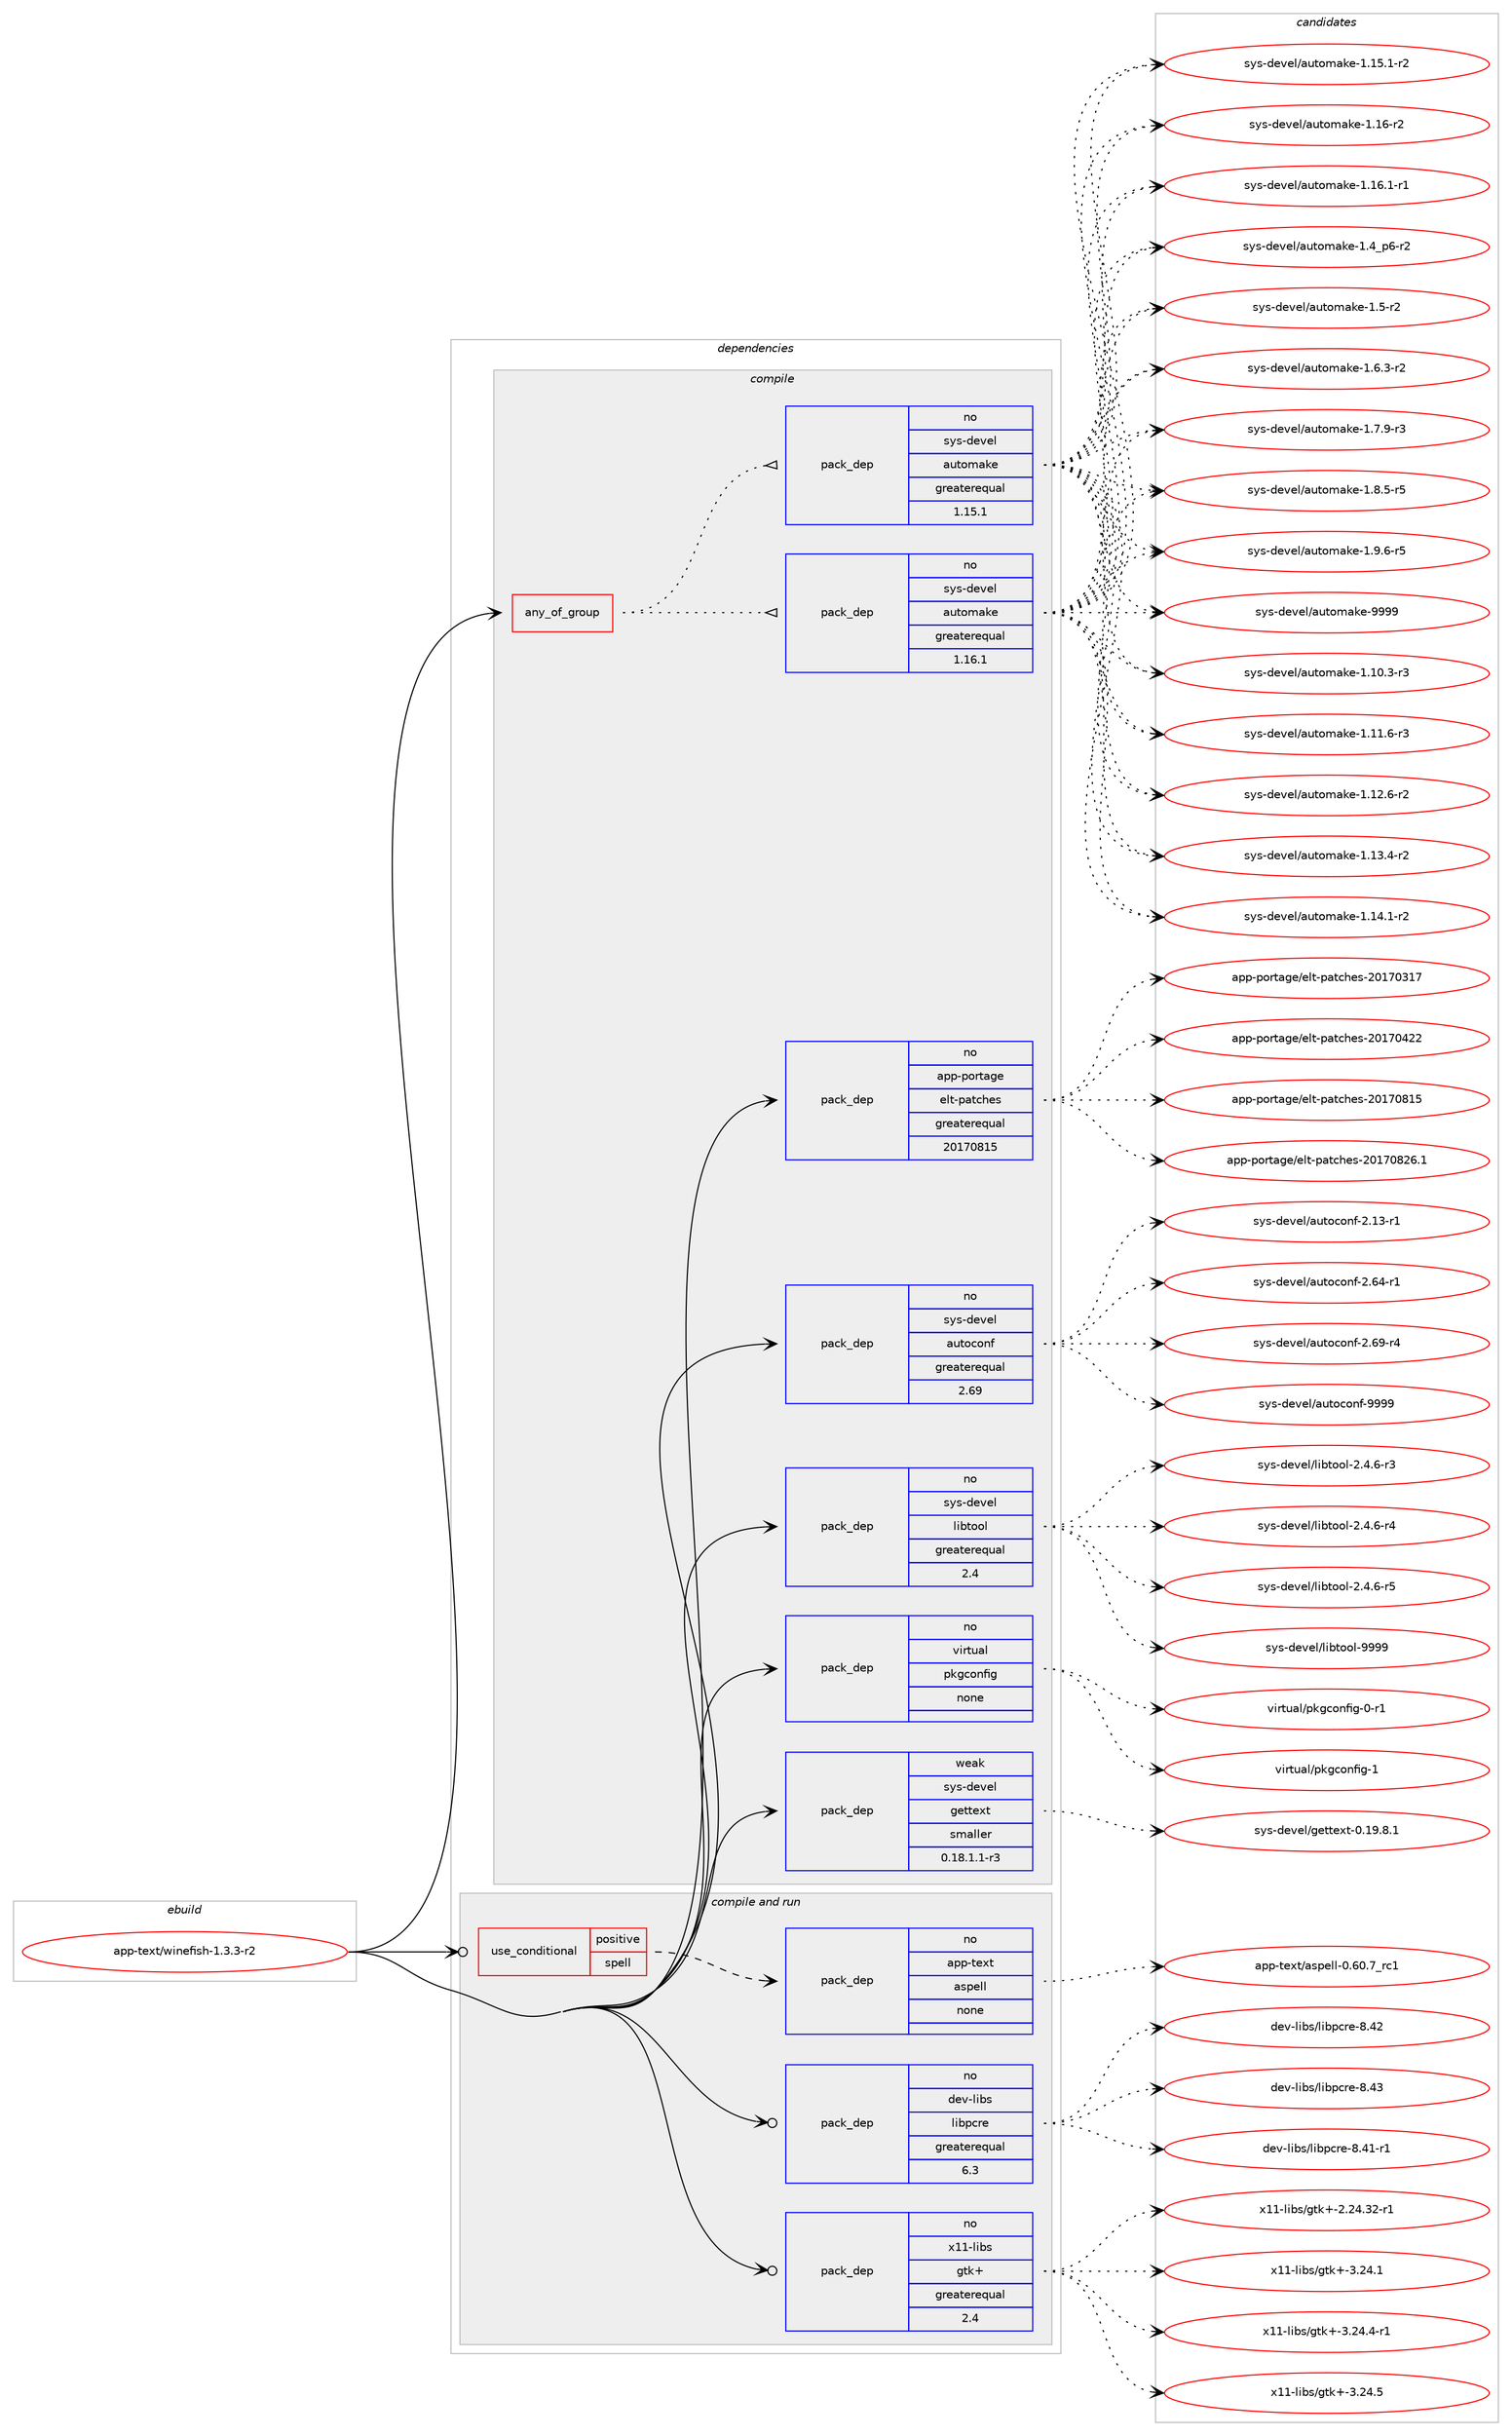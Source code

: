 digraph prolog {

# *************
# Graph options
# *************

newrank=true;
concentrate=true;
compound=true;
graph [rankdir=LR,fontname=Helvetica,fontsize=10,ranksep=1.5];#, ranksep=2.5, nodesep=0.2];
edge  [arrowhead=vee];
node  [fontname=Helvetica,fontsize=10];

# **********
# The ebuild
# **********

subgraph cluster_leftcol {
color=gray;
rank=same;
label=<<i>ebuild</i>>;
id [label="app-text/winefish-1.3.3-r2", color=red, width=4, href="../app-text/winefish-1.3.3-r2.svg"];
}

# ****************
# The dependencies
# ****************

subgraph cluster_midcol {
color=gray;
label=<<i>dependencies</i>>;
subgraph cluster_compile {
fillcolor="#eeeeee";
style=filled;
label=<<i>compile</i>>;
subgraph any20019 {
dependency1313270 [label=<<TABLE BORDER="0" CELLBORDER="1" CELLSPACING="0" CELLPADDING="4"><TR><TD CELLPADDING="10">any_of_group</TD></TR></TABLE>>, shape=none, color=red];subgraph pack936427 {
dependency1313271 [label=<<TABLE BORDER="0" CELLBORDER="1" CELLSPACING="0" CELLPADDING="4" WIDTH="220"><TR><TD ROWSPAN="6" CELLPADDING="30">pack_dep</TD></TR><TR><TD WIDTH="110">no</TD></TR><TR><TD>sys-devel</TD></TR><TR><TD>automake</TD></TR><TR><TD>greaterequal</TD></TR><TR><TD>1.16.1</TD></TR></TABLE>>, shape=none, color=blue];
}
dependency1313270:e -> dependency1313271:w [weight=20,style="dotted",arrowhead="oinv"];
subgraph pack936428 {
dependency1313272 [label=<<TABLE BORDER="0" CELLBORDER="1" CELLSPACING="0" CELLPADDING="4" WIDTH="220"><TR><TD ROWSPAN="6" CELLPADDING="30">pack_dep</TD></TR><TR><TD WIDTH="110">no</TD></TR><TR><TD>sys-devel</TD></TR><TR><TD>automake</TD></TR><TR><TD>greaterequal</TD></TR><TR><TD>1.15.1</TD></TR></TABLE>>, shape=none, color=blue];
}
dependency1313270:e -> dependency1313272:w [weight=20,style="dotted",arrowhead="oinv"];
}
id:e -> dependency1313270:w [weight=20,style="solid",arrowhead="vee"];
subgraph pack936429 {
dependency1313273 [label=<<TABLE BORDER="0" CELLBORDER="1" CELLSPACING="0" CELLPADDING="4" WIDTH="220"><TR><TD ROWSPAN="6" CELLPADDING="30">pack_dep</TD></TR><TR><TD WIDTH="110">no</TD></TR><TR><TD>app-portage</TD></TR><TR><TD>elt-patches</TD></TR><TR><TD>greaterequal</TD></TR><TR><TD>20170815</TD></TR></TABLE>>, shape=none, color=blue];
}
id:e -> dependency1313273:w [weight=20,style="solid",arrowhead="vee"];
subgraph pack936430 {
dependency1313274 [label=<<TABLE BORDER="0" CELLBORDER="1" CELLSPACING="0" CELLPADDING="4" WIDTH="220"><TR><TD ROWSPAN="6" CELLPADDING="30">pack_dep</TD></TR><TR><TD WIDTH="110">no</TD></TR><TR><TD>sys-devel</TD></TR><TR><TD>autoconf</TD></TR><TR><TD>greaterequal</TD></TR><TR><TD>2.69</TD></TR></TABLE>>, shape=none, color=blue];
}
id:e -> dependency1313274:w [weight=20,style="solid",arrowhead="vee"];
subgraph pack936431 {
dependency1313275 [label=<<TABLE BORDER="0" CELLBORDER="1" CELLSPACING="0" CELLPADDING="4" WIDTH="220"><TR><TD ROWSPAN="6" CELLPADDING="30">pack_dep</TD></TR><TR><TD WIDTH="110">no</TD></TR><TR><TD>sys-devel</TD></TR><TR><TD>libtool</TD></TR><TR><TD>greaterequal</TD></TR><TR><TD>2.4</TD></TR></TABLE>>, shape=none, color=blue];
}
id:e -> dependency1313275:w [weight=20,style="solid",arrowhead="vee"];
subgraph pack936432 {
dependency1313276 [label=<<TABLE BORDER="0" CELLBORDER="1" CELLSPACING="0" CELLPADDING="4" WIDTH="220"><TR><TD ROWSPAN="6" CELLPADDING="30">pack_dep</TD></TR><TR><TD WIDTH="110">no</TD></TR><TR><TD>virtual</TD></TR><TR><TD>pkgconfig</TD></TR><TR><TD>none</TD></TR><TR><TD></TD></TR></TABLE>>, shape=none, color=blue];
}
id:e -> dependency1313276:w [weight=20,style="solid",arrowhead="vee"];
subgraph pack936433 {
dependency1313277 [label=<<TABLE BORDER="0" CELLBORDER="1" CELLSPACING="0" CELLPADDING="4" WIDTH="220"><TR><TD ROWSPAN="6" CELLPADDING="30">pack_dep</TD></TR><TR><TD WIDTH="110">weak</TD></TR><TR><TD>sys-devel</TD></TR><TR><TD>gettext</TD></TR><TR><TD>smaller</TD></TR><TR><TD>0.18.1.1-r3</TD></TR></TABLE>>, shape=none, color=blue];
}
id:e -> dependency1313277:w [weight=20,style="solid",arrowhead="vee"];
}
subgraph cluster_compileandrun {
fillcolor="#eeeeee";
style=filled;
label=<<i>compile and run</i>>;
subgraph cond356275 {
dependency1313278 [label=<<TABLE BORDER="0" CELLBORDER="1" CELLSPACING="0" CELLPADDING="4"><TR><TD ROWSPAN="3" CELLPADDING="10">use_conditional</TD></TR><TR><TD>positive</TD></TR><TR><TD>spell</TD></TR></TABLE>>, shape=none, color=red];
subgraph pack936434 {
dependency1313279 [label=<<TABLE BORDER="0" CELLBORDER="1" CELLSPACING="0" CELLPADDING="4" WIDTH="220"><TR><TD ROWSPAN="6" CELLPADDING="30">pack_dep</TD></TR><TR><TD WIDTH="110">no</TD></TR><TR><TD>app-text</TD></TR><TR><TD>aspell</TD></TR><TR><TD>none</TD></TR><TR><TD></TD></TR></TABLE>>, shape=none, color=blue];
}
dependency1313278:e -> dependency1313279:w [weight=20,style="dashed",arrowhead="vee"];
}
id:e -> dependency1313278:w [weight=20,style="solid",arrowhead="odotvee"];
subgraph pack936435 {
dependency1313280 [label=<<TABLE BORDER="0" CELLBORDER="1" CELLSPACING="0" CELLPADDING="4" WIDTH="220"><TR><TD ROWSPAN="6" CELLPADDING="30">pack_dep</TD></TR><TR><TD WIDTH="110">no</TD></TR><TR><TD>dev-libs</TD></TR><TR><TD>libpcre</TD></TR><TR><TD>greaterequal</TD></TR><TR><TD>6.3</TD></TR></TABLE>>, shape=none, color=blue];
}
id:e -> dependency1313280:w [weight=20,style="solid",arrowhead="odotvee"];
subgraph pack936436 {
dependency1313281 [label=<<TABLE BORDER="0" CELLBORDER="1" CELLSPACING="0" CELLPADDING="4" WIDTH="220"><TR><TD ROWSPAN="6" CELLPADDING="30">pack_dep</TD></TR><TR><TD WIDTH="110">no</TD></TR><TR><TD>x11-libs</TD></TR><TR><TD>gtk+</TD></TR><TR><TD>greaterequal</TD></TR><TR><TD>2.4</TD></TR></TABLE>>, shape=none, color=blue];
}
id:e -> dependency1313281:w [weight=20,style="solid",arrowhead="odotvee"];
}
subgraph cluster_run {
fillcolor="#eeeeee";
style=filled;
label=<<i>run</i>>;
}
}

# **************
# The candidates
# **************

subgraph cluster_choices {
rank=same;
color=gray;
label=<<i>candidates</i>>;

subgraph choice936427 {
color=black;
nodesep=1;
choice11512111545100101118101108479711711611110997107101454946494846514511451 [label="sys-devel/automake-1.10.3-r3", color=red, width=4,href="../sys-devel/automake-1.10.3-r3.svg"];
choice11512111545100101118101108479711711611110997107101454946494946544511451 [label="sys-devel/automake-1.11.6-r3", color=red, width=4,href="../sys-devel/automake-1.11.6-r3.svg"];
choice11512111545100101118101108479711711611110997107101454946495046544511450 [label="sys-devel/automake-1.12.6-r2", color=red, width=4,href="../sys-devel/automake-1.12.6-r2.svg"];
choice11512111545100101118101108479711711611110997107101454946495146524511450 [label="sys-devel/automake-1.13.4-r2", color=red, width=4,href="../sys-devel/automake-1.13.4-r2.svg"];
choice11512111545100101118101108479711711611110997107101454946495246494511450 [label="sys-devel/automake-1.14.1-r2", color=red, width=4,href="../sys-devel/automake-1.14.1-r2.svg"];
choice11512111545100101118101108479711711611110997107101454946495346494511450 [label="sys-devel/automake-1.15.1-r2", color=red, width=4,href="../sys-devel/automake-1.15.1-r2.svg"];
choice1151211154510010111810110847971171161111099710710145494649544511450 [label="sys-devel/automake-1.16-r2", color=red, width=4,href="../sys-devel/automake-1.16-r2.svg"];
choice11512111545100101118101108479711711611110997107101454946495446494511449 [label="sys-devel/automake-1.16.1-r1", color=red, width=4,href="../sys-devel/automake-1.16.1-r1.svg"];
choice115121115451001011181011084797117116111109971071014549465295112544511450 [label="sys-devel/automake-1.4_p6-r2", color=red, width=4,href="../sys-devel/automake-1.4_p6-r2.svg"];
choice11512111545100101118101108479711711611110997107101454946534511450 [label="sys-devel/automake-1.5-r2", color=red, width=4,href="../sys-devel/automake-1.5-r2.svg"];
choice115121115451001011181011084797117116111109971071014549465446514511450 [label="sys-devel/automake-1.6.3-r2", color=red, width=4,href="../sys-devel/automake-1.6.3-r2.svg"];
choice115121115451001011181011084797117116111109971071014549465546574511451 [label="sys-devel/automake-1.7.9-r3", color=red, width=4,href="../sys-devel/automake-1.7.9-r3.svg"];
choice115121115451001011181011084797117116111109971071014549465646534511453 [label="sys-devel/automake-1.8.5-r5", color=red, width=4,href="../sys-devel/automake-1.8.5-r5.svg"];
choice115121115451001011181011084797117116111109971071014549465746544511453 [label="sys-devel/automake-1.9.6-r5", color=red, width=4,href="../sys-devel/automake-1.9.6-r5.svg"];
choice115121115451001011181011084797117116111109971071014557575757 [label="sys-devel/automake-9999", color=red, width=4,href="../sys-devel/automake-9999.svg"];
dependency1313271:e -> choice11512111545100101118101108479711711611110997107101454946494846514511451:w [style=dotted,weight="100"];
dependency1313271:e -> choice11512111545100101118101108479711711611110997107101454946494946544511451:w [style=dotted,weight="100"];
dependency1313271:e -> choice11512111545100101118101108479711711611110997107101454946495046544511450:w [style=dotted,weight="100"];
dependency1313271:e -> choice11512111545100101118101108479711711611110997107101454946495146524511450:w [style=dotted,weight="100"];
dependency1313271:e -> choice11512111545100101118101108479711711611110997107101454946495246494511450:w [style=dotted,weight="100"];
dependency1313271:e -> choice11512111545100101118101108479711711611110997107101454946495346494511450:w [style=dotted,weight="100"];
dependency1313271:e -> choice1151211154510010111810110847971171161111099710710145494649544511450:w [style=dotted,weight="100"];
dependency1313271:e -> choice11512111545100101118101108479711711611110997107101454946495446494511449:w [style=dotted,weight="100"];
dependency1313271:e -> choice115121115451001011181011084797117116111109971071014549465295112544511450:w [style=dotted,weight="100"];
dependency1313271:e -> choice11512111545100101118101108479711711611110997107101454946534511450:w [style=dotted,weight="100"];
dependency1313271:e -> choice115121115451001011181011084797117116111109971071014549465446514511450:w [style=dotted,weight="100"];
dependency1313271:e -> choice115121115451001011181011084797117116111109971071014549465546574511451:w [style=dotted,weight="100"];
dependency1313271:e -> choice115121115451001011181011084797117116111109971071014549465646534511453:w [style=dotted,weight="100"];
dependency1313271:e -> choice115121115451001011181011084797117116111109971071014549465746544511453:w [style=dotted,weight="100"];
dependency1313271:e -> choice115121115451001011181011084797117116111109971071014557575757:w [style=dotted,weight="100"];
}
subgraph choice936428 {
color=black;
nodesep=1;
choice11512111545100101118101108479711711611110997107101454946494846514511451 [label="sys-devel/automake-1.10.3-r3", color=red, width=4,href="../sys-devel/automake-1.10.3-r3.svg"];
choice11512111545100101118101108479711711611110997107101454946494946544511451 [label="sys-devel/automake-1.11.6-r3", color=red, width=4,href="../sys-devel/automake-1.11.6-r3.svg"];
choice11512111545100101118101108479711711611110997107101454946495046544511450 [label="sys-devel/automake-1.12.6-r2", color=red, width=4,href="../sys-devel/automake-1.12.6-r2.svg"];
choice11512111545100101118101108479711711611110997107101454946495146524511450 [label="sys-devel/automake-1.13.4-r2", color=red, width=4,href="../sys-devel/automake-1.13.4-r2.svg"];
choice11512111545100101118101108479711711611110997107101454946495246494511450 [label="sys-devel/automake-1.14.1-r2", color=red, width=4,href="../sys-devel/automake-1.14.1-r2.svg"];
choice11512111545100101118101108479711711611110997107101454946495346494511450 [label="sys-devel/automake-1.15.1-r2", color=red, width=4,href="../sys-devel/automake-1.15.1-r2.svg"];
choice1151211154510010111810110847971171161111099710710145494649544511450 [label="sys-devel/automake-1.16-r2", color=red, width=4,href="../sys-devel/automake-1.16-r2.svg"];
choice11512111545100101118101108479711711611110997107101454946495446494511449 [label="sys-devel/automake-1.16.1-r1", color=red, width=4,href="../sys-devel/automake-1.16.1-r1.svg"];
choice115121115451001011181011084797117116111109971071014549465295112544511450 [label="sys-devel/automake-1.4_p6-r2", color=red, width=4,href="../sys-devel/automake-1.4_p6-r2.svg"];
choice11512111545100101118101108479711711611110997107101454946534511450 [label="sys-devel/automake-1.5-r2", color=red, width=4,href="../sys-devel/automake-1.5-r2.svg"];
choice115121115451001011181011084797117116111109971071014549465446514511450 [label="sys-devel/automake-1.6.3-r2", color=red, width=4,href="../sys-devel/automake-1.6.3-r2.svg"];
choice115121115451001011181011084797117116111109971071014549465546574511451 [label="sys-devel/automake-1.7.9-r3", color=red, width=4,href="../sys-devel/automake-1.7.9-r3.svg"];
choice115121115451001011181011084797117116111109971071014549465646534511453 [label="sys-devel/automake-1.8.5-r5", color=red, width=4,href="../sys-devel/automake-1.8.5-r5.svg"];
choice115121115451001011181011084797117116111109971071014549465746544511453 [label="sys-devel/automake-1.9.6-r5", color=red, width=4,href="../sys-devel/automake-1.9.6-r5.svg"];
choice115121115451001011181011084797117116111109971071014557575757 [label="sys-devel/automake-9999", color=red, width=4,href="../sys-devel/automake-9999.svg"];
dependency1313272:e -> choice11512111545100101118101108479711711611110997107101454946494846514511451:w [style=dotted,weight="100"];
dependency1313272:e -> choice11512111545100101118101108479711711611110997107101454946494946544511451:w [style=dotted,weight="100"];
dependency1313272:e -> choice11512111545100101118101108479711711611110997107101454946495046544511450:w [style=dotted,weight="100"];
dependency1313272:e -> choice11512111545100101118101108479711711611110997107101454946495146524511450:w [style=dotted,weight="100"];
dependency1313272:e -> choice11512111545100101118101108479711711611110997107101454946495246494511450:w [style=dotted,weight="100"];
dependency1313272:e -> choice11512111545100101118101108479711711611110997107101454946495346494511450:w [style=dotted,weight="100"];
dependency1313272:e -> choice1151211154510010111810110847971171161111099710710145494649544511450:w [style=dotted,weight="100"];
dependency1313272:e -> choice11512111545100101118101108479711711611110997107101454946495446494511449:w [style=dotted,weight="100"];
dependency1313272:e -> choice115121115451001011181011084797117116111109971071014549465295112544511450:w [style=dotted,weight="100"];
dependency1313272:e -> choice11512111545100101118101108479711711611110997107101454946534511450:w [style=dotted,weight="100"];
dependency1313272:e -> choice115121115451001011181011084797117116111109971071014549465446514511450:w [style=dotted,weight="100"];
dependency1313272:e -> choice115121115451001011181011084797117116111109971071014549465546574511451:w [style=dotted,weight="100"];
dependency1313272:e -> choice115121115451001011181011084797117116111109971071014549465646534511453:w [style=dotted,weight="100"];
dependency1313272:e -> choice115121115451001011181011084797117116111109971071014549465746544511453:w [style=dotted,weight="100"];
dependency1313272:e -> choice115121115451001011181011084797117116111109971071014557575757:w [style=dotted,weight="100"];
}
subgraph choice936429 {
color=black;
nodesep=1;
choice97112112451121111141169710310147101108116451129711699104101115455048495548514955 [label="app-portage/elt-patches-20170317", color=red, width=4,href="../app-portage/elt-patches-20170317.svg"];
choice97112112451121111141169710310147101108116451129711699104101115455048495548525050 [label="app-portage/elt-patches-20170422", color=red, width=4,href="../app-portage/elt-patches-20170422.svg"];
choice97112112451121111141169710310147101108116451129711699104101115455048495548564953 [label="app-portage/elt-patches-20170815", color=red, width=4,href="../app-portage/elt-patches-20170815.svg"];
choice971121124511211111411697103101471011081164511297116991041011154550484955485650544649 [label="app-portage/elt-patches-20170826.1", color=red, width=4,href="../app-portage/elt-patches-20170826.1.svg"];
dependency1313273:e -> choice97112112451121111141169710310147101108116451129711699104101115455048495548514955:w [style=dotted,weight="100"];
dependency1313273:e -> choice97112112451121111141169710310147101108116451129711699104101115455048495548525050:w [style=dotted,weight="100"];
dependency1313273:e -> choice97112112451121111141169710310147101108116451129711699104101115455048495548564953:w [style=dotted,weight="100"];
dependency1313273:e -> choice971121124511211111411697103101471011081164511297116991041011154550484955485650544649:w [style=dotted,weight="100"];
}
subgraph choice936430 {
color=black;
nodesep=1;
choice1151211154510010111810110847971171161119911111010245504649514511449 [label="sys-devel/autoconf-2.13-r1", color=red, width=4,href="../sys-devel/autoconf-2.13-r1.svg"];
choice1151211154510010111810110847971171161119911111010245504654524511449 [label="sys-devel/autoconf-2.64-r1", color=red, width=4,href="../sys-devel/autoconf-2.64-r1.svg"];
choice1151211154510010111810110847971171161119911111010245504654574511452 [label="sys-devel/autoconf-2.69-r4", color=red, width=4,href="../sys-devel/autoconf-2.69-r4.svg"];
choice115121115451001011181011084797117116111991111101024557575757 [label="sys-devel/autoconf-9999", color=red, width=4,href="../sys-devel/autoconf-9999.svg"];
dependency1313274:e -> choice1151211154510010111810110847971171161119911111010245504649514511449:w [style=dotted,weight="100"];
dependency1313274:e -> choice1151211154510010111810110847971171161119911111010245504654524511449:w [style=dotted,weight="100"];
dependency1313274:e -> choice1151211154510010111810110847971171161119911111010245504654574511452:w [style=dotted,weight="100"];
dependency1313274:e -> choice115121115451001011181011084797117116111991111101024557575757:w [style=dotted,weight="100"];
}
subgraph choice936431 {
color=black;
nodesep=1;
choice1151211154510010111810110847108105981161111111084550465246544511451 [label="sys-devel/libtool-2.4.6-r3", color=red, width=4,href="../sys-devel/libtool-2.4.6-r3.svg"];
choice1151211154510010111810110847108105981161111111084550465246544511452 [label="sys-devel/libtool-2.4.6-r4", color=red, width=4,href="../sys-devel/libtool-2.4.6-r4.svg"];
choice1151211154510010111810110847108105981161111111084550465246544511453 [label="sys-devel/libtool-2.4.6-r5", color=red, width=4,href="../sys-devel/libtool-2.4.6-r5.svg"];
choice1151211154510010111810110847108105981161111111084557575757 [label="sys-devel/libtool-9999", color=red, width=4,href="../sys-devel/libtool-9999.svg"];
dependency1313275:e -> choice1151211154510010111810110847108105981161111111084550465246544511451:w [style=dotted,weight="100"];
dependency1313275:e -> choice1151211154510010111810110847108105981161111111084550465246544511452:w [style=dotted,weight="100"];
dependency1313275:e -> choice1151211154510010111810110847108105981161111111084550465246544511453:w [style=dotted,weight="100"];
dependency1313275:e -> choice1151211154510010111810110847108105981161111111084557575757:w [style=dotted,weight="100"];
}
subgraph choice936432 {
color=black;
nodesep=1;
choice11810511411611797108471121071039911111010210510345484511449 [label="virtual/pkgconfig-0-r1", color=red, width=4,href="../virtual/pkgconfig-0-r1.svg"];
choice1181051141161179710847112107103991111101021051034549 [label="virtual/pkgconfig-1", color=red, width=4,href="../virtual/pkgconfig-1.svg"];
dependency1313276:e -> choice11810511411611797108471121071039911111010210510345484511449:w [style=dotted,weight="100"];
dependency1313276:e -> choice1181051141161179710847112107103991111101021051034549:w [style=dotted,weight="100"];
}
subgraph choice936433 {
color=black;
nodesep=1;
choice1151211154510010111810110847103101116116101120116454846495746564649 [label="sys-devel/gettext-0.19.8.1", color=red, width=4,href="../sys-devel/gettext-0.19.8.1.svg"];
dependency1313277:e -> choice1151211154510010111810110847103101116116101120116454846495746564649:w [style=dotted,weight="100"];
}
subgraph choice936434 {
color=black;
nodesep=1;
choice9711211245116101120116479711511210110810845484654484655951149949 [label="app-text/aspell-0.60.7_rc1", color=red, width=4,href="../app-text/aspell-0.60.7_rc1.svg"];
dependency1313279:e -> choice9711211245116101120116479711511210110810845484654484655951149949:w [style=dotted,weight="100"];
}
subgraph choice936435 {
color=black;
nodesep=1;
choice100101118451081059811547108105981129911410145564652494511449 [label="dev-libs/libpcre-8.41-r1", color=red, width=4,href="../dev-libs/libpcre-8.41-r1.svg"];
choice10010111845108105981154710810598112991141014556465250 [label="dev-libs/libpcre-8.42", color=red, width=4,href="../dev-libs/libpcre-8.42.svg"];
choice10010111845108105981154710810598112991141014556465251 [label="dev-libs/libpcre-8.43", color=red, width=4,href="../dev-libs/libpcre-8.43.svg"];
dependency1313280:e -> choice100101118451081059811547108105981129911410145564652494511449:w [style=dotted,weight="100"];
dependency1313280:e -> choice10010111845108105981154710810598112991141014556465250:w [style=dotted,weight="100"];
dependency1313280:e -> choice10010111845108105981154710810598112991141014556465251:w [style=dotted,weight="100"];
}
subgraph choice936436 {
color=black;
nodesep=1;
choice12049494510810598115471031161074345504650524651504511449 [label="x11-libs/gtk+-2.24.32-r1", color=red, width=4,href="../x11-libs/gtk+-2.24.32-r1.svg"];
choice12049494510810598115471031161074345514650524649 [label="x11-libs/gtk+-3.24.1", color=red, width=4,href="../x11-libs/gtk+-3.24.1.svg"];
choice120494945108105981154710311610743455146505246524511449 [label="x11-libs/gtk+-3.24.4-r1", color=red, width=4,href="../x11-libs/gtk+-3.24.4-r1.svg"];
choice12049494510810598115471031161074345514650524653 [label="x11-libs/gtk+-3.24.5", color=red, width=4,href="../x11-libs/gtk+-3.24.5.svg"];
dependency1313281:e -> choice12049494510810598115471031161074345504650524651504511449:w [style=dotted,weight="100"];
dependency1313281:e -> choice12049494510810598115471031161074345514650524649:w [style=dotted,weight="100"];
dependency1313281:e -> choice120494945108105981154710311610743455146505246524511449:w [style=dotted,weight="100"];
dependency1313281:e -> choice12049494510810598115471031161074345514650524653:w [style=dotted,weight="100"];
}
}

}
